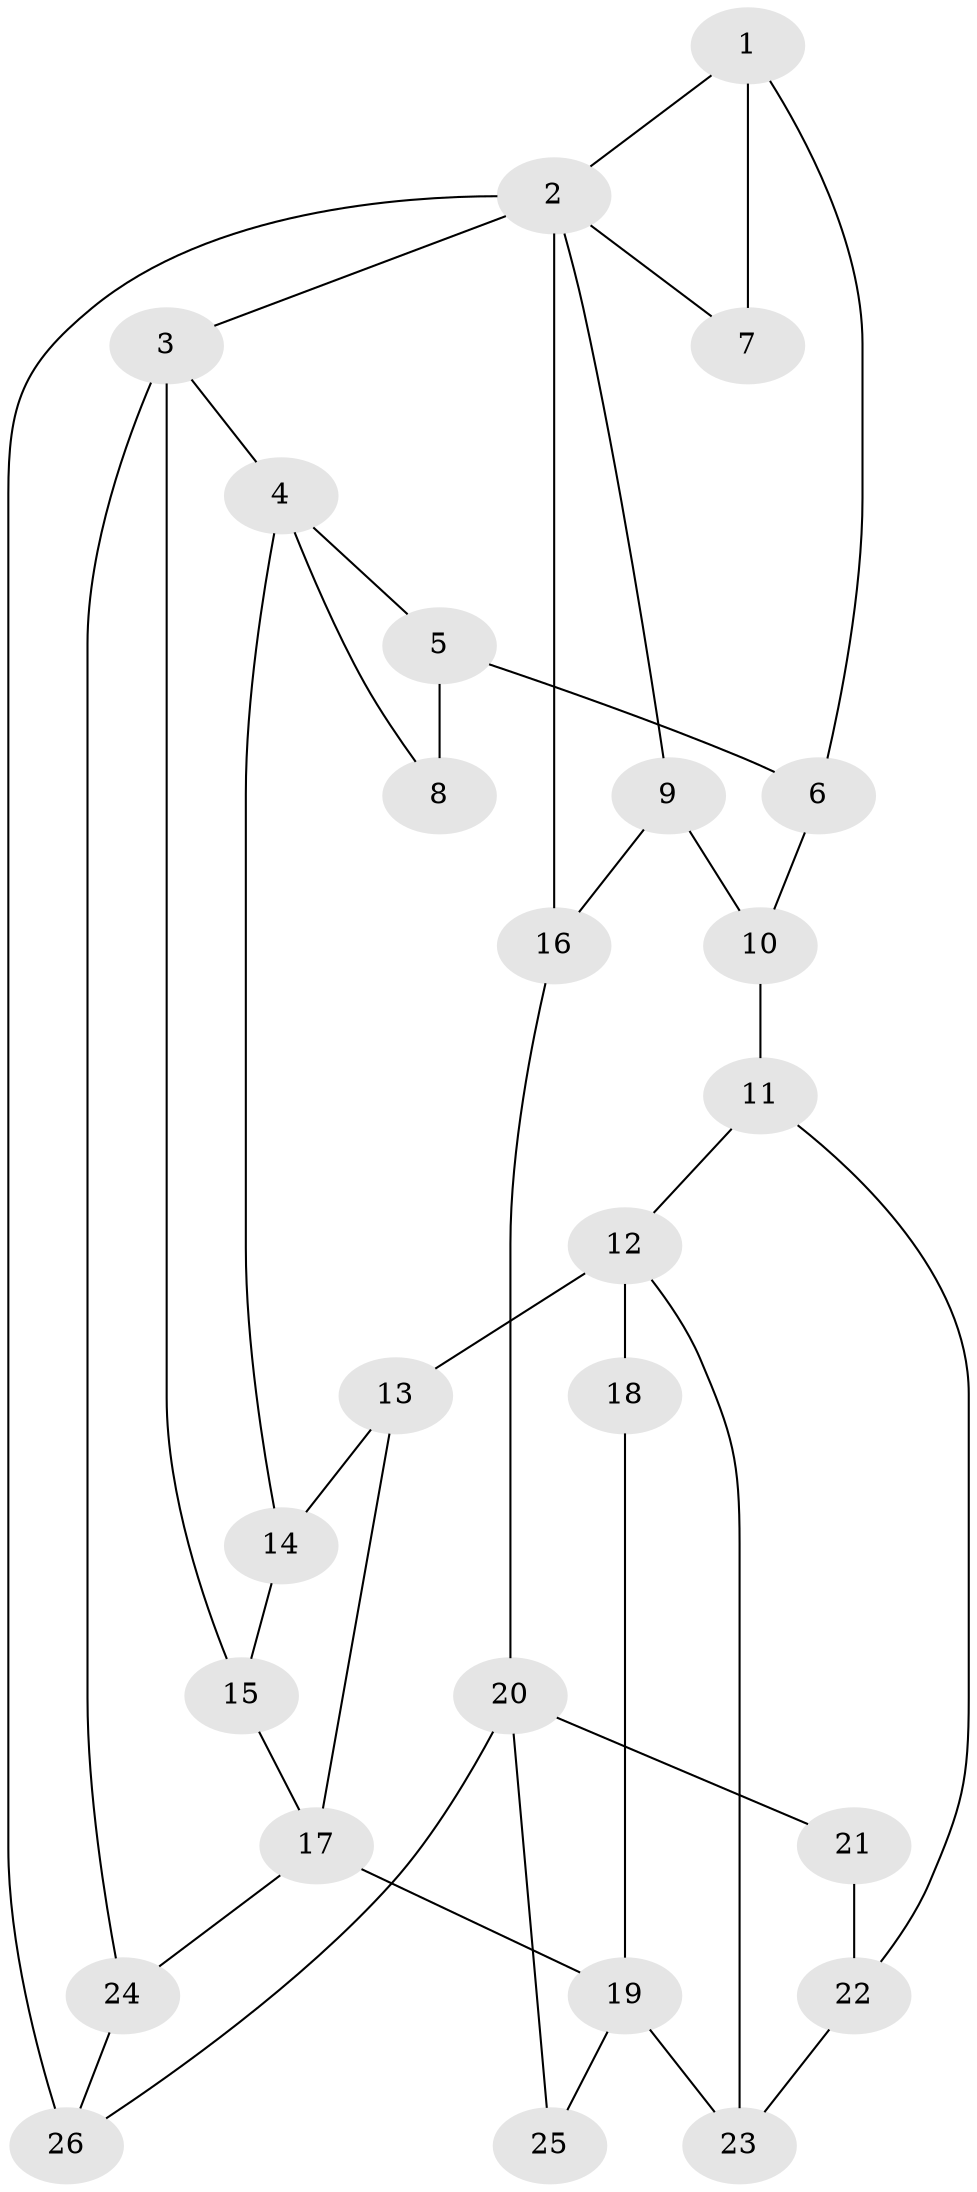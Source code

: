 // original degree distribution, {3: 0.038461538461538464, 5: 0.5384615384615384, 6: 0.19230769230769232, 4: 0.23076923076923078}
// Generated by graph-tools (version 1.1) at 2025/38/03/09/25 02:38:20]
// undirected, 26 vertices, 41 edges
graph export_dot {
graph [start="1"]
  node [color=gray90,style=filled];
  1;
  2;
  3;
  4;
  5;
  6;
  7;
  8;
  9;
  10;
  11;
  12;
  13;
  14;
  15;
  16;
  17;
  18;
  19;
  20;
  21;
  22;
  23;
  24;
  25;
  26;
  1 -- 2 [weight=1.0];
  1 -- 6 [weight=1.0];
  1 -- 7 [weight=2.0];
  2 -- 3 [weight=1.0];
  2 -- 7 [weight=1.0];
  2 -- 9 [weight=1.0];
  2 -- 16 [weight=1.0];
  2 -- 26 [weight=2.0];
  3 -- 4 [weight=2.0];
  3 -- 15 [weight=2.0];
  3 -- 24 [weight=2.0];
  4 -- 5 [weight=1.0];
  4 -- 8 [weight=1.0];
  4 -- 14 [weight=1.0];
  5 -- 6 [weight=1.0];
  5 -- 8 [weight=2.0];
  6 -- 10 [weight=1.0];
  9 -- 10 [weight=1.0];
  9 -- 16 [weight=1.0];
  10 -- 11 [weight=1.0];
  11 -- 12 [weight=1.0];
  11 -- 22 [weight=1.0];
  12 -- 13 [weight=2.0];
  12 -- 18 [weight=2.0];
  12 -- 23 [weight=1.0];
  13 -- 14 [weight=1.0];
  13 -- 17 [weight=1.0];
  14 -- 15 [weight=1.0];
  15 -- 17 [weight=1.0];
  16 -- 20 [weight=1.0];
  17 -- 19 [weight=2.0];
  17 -- 24 [weight=1.0];
  18 -- 19 [weight=1.0];
  19 -- 23 [weight=1.0];
  19 -- 25 [weight=2.0];
  20 -- 21 [weight=2.0];
  20 -- 25 [weight=2.0];
  20 -- 26 [weight=1.0];
  21 -- 22 [weight=1.0];
  22 -- 23 [weight=1.0];
  24 -- 26 [weight=1.0];
}
